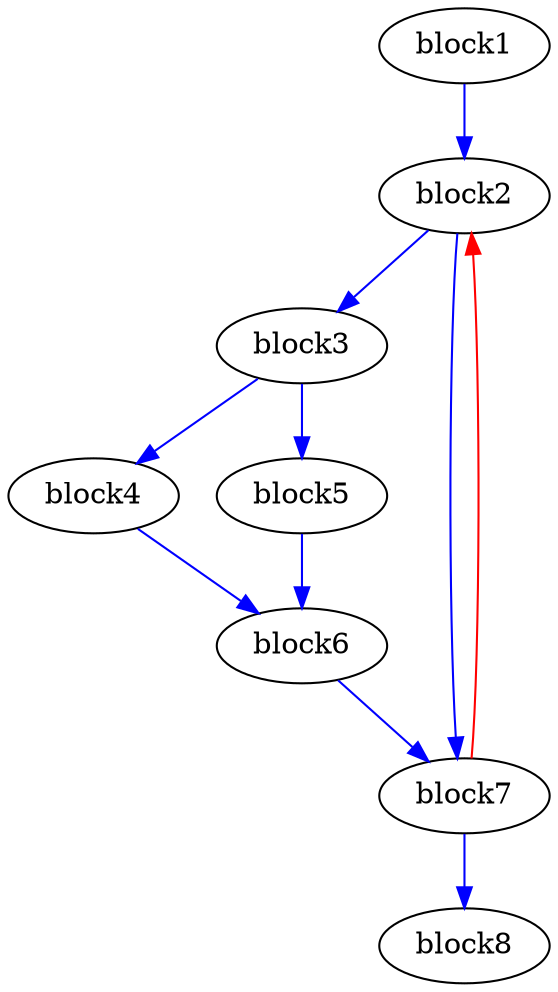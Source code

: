 Digraph G {
	splines=spline;
//DHLS version: 0.1.1" [shape = "none" pos = "20,20!"]
		"block1";
		"block2";
		"block3";
		"block4";
		"block5";
		"block6";
		"block7";
		"block8";
		"block1" -> "block2" [color = "blue", freq = 1];
		"block2" -> "block3" [color = "blue", freq = 11];
		"block2" -> "block7" [color = "blue", freq = 989];
		"block3" -> "block4" [color = "blue", freq = 9];
		"block3" -> "block5" [color = "blue", freq = 2];
		"block4" -> "block6" [color = "blue", freq = 9];
		"block5" -> "block6" [color = "blue", freq = 2];
		"block6" -> "block7" [color = "blue", freq = 11];
		"block7" -> "block2" [color = "red", freq = 999];
		"block7" -> "block8" [color = "blue", freq = 1];
}